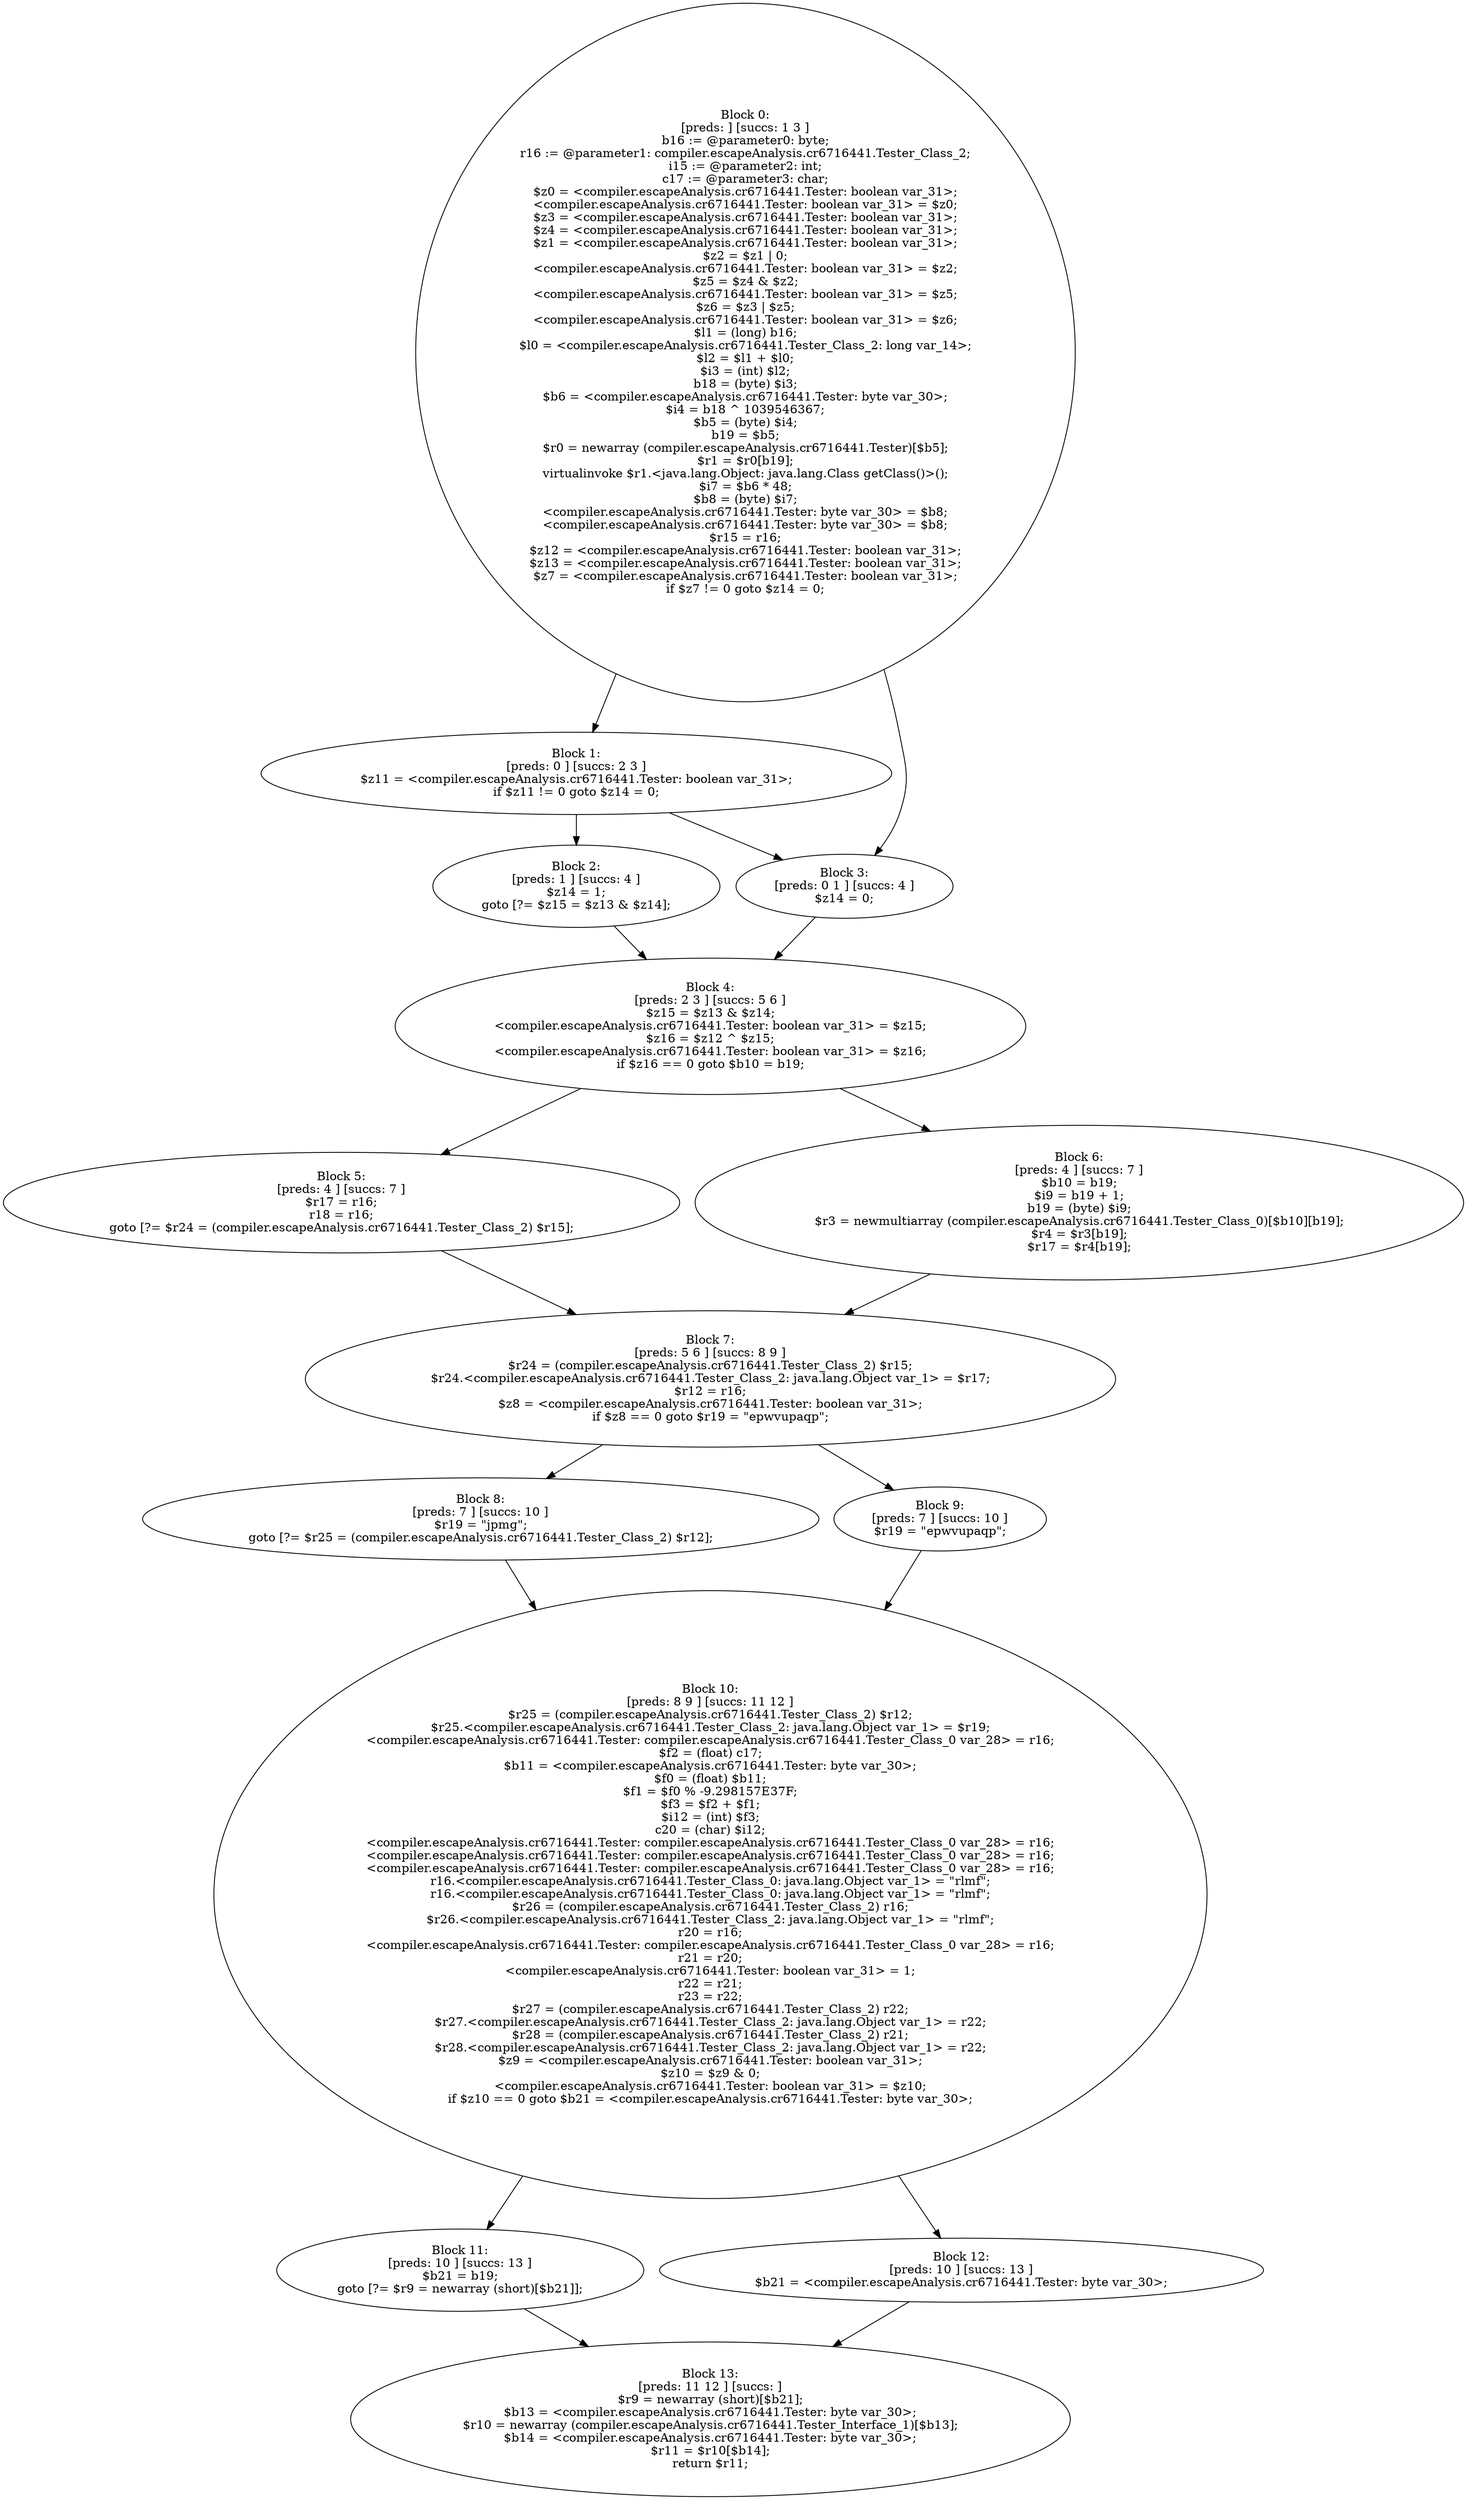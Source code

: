 digraph "unitGraph" {
    "Block 0:
[preds: ] [succs: 1 3 ]
b16 := @parameter0: byte;
r16 := @parameter1: compiler.escapeAnalysis.cr6716441.Tester_Class_2;
i15 := @parameter2: int;
c17 := @parameter3: char;
$z0 = <compiler.escapeAnalysis.cr6716441.Tester: boolean var_31>;
<compiler.escapeAnalysis.cr6716441.Tester: boolean var_31> = $z0;
$z3 = <compiler.escapeAnalysis.cr6716441.Tester: boolean var_31>;
$z4 = <compiler.escapeAnalysis.cr6716441.Tester: boolean var_31>;
$z1 = <compiler.escapeAnalysis.cr6716441.Tester: boolean var_31>;
$z2 = $z1 | 0;
<compiler.escapeAnalysis.cr6716441.Tester: boolean var_31> = $z2;
$z5 = $z4 & $z2;
<compiler.escapeAnalysis.cr6716441.Tester: boolean var_31> = $z5;
$z6 = $z3 | $z5;
<compiler.escapeAnalysis.cr6716441.Tester: boolean var_31> = $z6;
$l1 = (long) b16;
$l0 = <compiler.escapeAnalysis.cr6716441.Tester_Class_2: long var_14>;
$l2 = $l1 + $l0;
$i3 = (int) $l2;
b18 = (byte) $i3;
$b6 = <compiler.escapeAnalysis.cr6716441.Tester: byte var_30>;
$i4 = b18 ^ 1039546367;
$b5 = (byte) $i4;
b19 = $b5;
$r0 = newarray (compiler.escapeAnalysis.cr6716441.Tester)[$b5];
$r1 = $r0[b19];
virtualinvoke $r1.<java.lang.Object: java.lang.Class getClass()>();
$i7 = $b6 * 48;
$b8 = (byte) $i7;
<compiler.escapeAnalysis.cr6716441.Tester: byte var_30> = $b8;
<compiler.escapeAnalysis.cr6716441.Tester: byte var_30> = $b8;
$r15 = r16;
$z12 = <compiler.escapeAnalysis.cr6716441.Tester: boolean var_31>;
$z13 = <compiler.escapeAnalysis.cr6716441.Tester: boolean var_31>;
$z7 = <compiler.escapeAnalysis.cr6716441.Tester: boolean var_31>;
if $z7 != 0 goto $z14 = 0;
"
    "Block 1:
[preds: 0 ] [succs: 2 3 ]
$z11 = <compiler.escapeAnalysis.cr6716441.Tester: boolean var_31>;
if $z11 != 0 goto $z14 = 0;
"
    "Block 2:
[preds: 1 ] [succs: 4 ]
$z14 = 1;
goto [?= $z15 = $z13 & $z14];
"
    "Block 3:
[preds: 0 1 ] [succs: 4 ]
$z14 = 0;
"
    "Block 4:
[preds: 2 3 ] [succs: 5 6 ]
$z15 = $z13 & $z14;
<compiler.escapeAnalysis.cr6716441.Tester: boolean var_31> = $z15;
$z16 = $z12 ^ $z15;
<compiler.escapeAnalysis.cr6716441.Tester: boolean var_31> = $z16;
if $z16 == 0 goto $b10 = b19;
"
    "Block 5:
[preds: 4 ] [succs: 7 ]
$r17 = r16;
r18 = r16;
goto [?= $r24 = (compiler.escapeAnalysis.cr6716441.Tester_Class_2) $r15];
"
    "Block 6:
[preds: 4 ] [succs: 7 ]
$b10 = b19;
$i9 = b19 + 1;
b19 = (byte) $i9;
$r3 = newmultiarray (compiler.escapeAnalysis.cr6716441.Tester_Class_0)[$b10][b19];
$r4 = $r3[b19];
$r17 = $r4[b19];
"
    "Block 7:
[preds: 5 6 ] [succs: 8 9 ]
$r24 = (compiler.escapeAnalysis.cr6716441.Tester_Class_2) $r15;
$r24.<compiler.escapeAnalysis.cr6716441.Tester_Class_2: java.lang.Object var_1> = $r17;
$r12 = r16;
$z8 = <compiler.escapeAnalysis.cr6716441.Tester: boolean var_31>;
if $z8 == 0 goto $r19 = \"epwvupaqp\";
"
    "Block 8:
[preds: 7 ] [succs: 10 ]
$r19 = \"jpmg\";
goto [?= $r25 = (compiler.escapeAnalysis.cr6716441.Tester_Class_2) $r12];
"
    "Block 9:
[preds: 7 ] [succs: 10 ]
$r19 = \"epwvupaqp\";
"
    "Block 10:
[preds: 8 9 ] [succs: 11 12 ]
$r25 = (compiler.escapeAnalysis.cr6716441.Tester_Class_2) $r12;
$r25.<compiler.escapeAnalysis.cr6716441.Tester_Class_2: java.lang.Object var_1> = $r19;
<compiler.escapeAnalysis.cr6716441.Tester: compiler.escapeAnalysis.cr6716441.Tester_Class_0 var_28> = r16;
$f2 = (float) c17;
$b11 = <compiler.escapeAnalysis.cr6716441.Tester: byte var_30>;
$f0 = (float) $b11;
$f1 = $f0 % -9.298157E37F;
$f3 = $f2 + $f1;
$i12 = (int) $f3;
c20 = (char) $i12;
<compiler.escapeAnalysis.cr6716441.Tester: compiler.escapeAnalysis.cr6716441.Tester_Class_0 var_28> = r16;
<compiler.escapeAnalysis.cr6716441.Tester: compiler.escapeAnalysis.cr6716441.Tester_Class_0 var_28> = r16;
<compiler.escapeAnalysis.cr6716441.Tester: compiler.escapeAnalysis.cr6716441.Tester_Class_0 var_28> = r16;
r16.<compiler.escapeAnalysis.cr6716441.Tester_Class_0: java.lang.Object var_1> = \"rlmf\";
r16.<compiler.escapeAnalysis.cr6716441.Tester_Class_0: java.lang.Object var_1> = \"rlmf\";
$r26 = (compiler.escapeAnalysis.cr6716441.Tester_Class_2) r16;
$r26.<compiler.escapeAnalysis.cr6716441.Tester_Class_2: java.lang.Object var_1> = \"rlmf\";
r20 = r16;
<compiler.escapeAnalysis.cr6716441.Tester: compiler.escapeAnalysis.cr6716441.Tester_Class_0 var_28> = r16;
r21 = r20;
<compiler.escapeAnalysis.cr6716441.Tester: boolean var_31> = 1;
r22 = r21;
r23 = r22;
$r27 = (compiler.escapeAnalysis.cr6716441.Tester_Class_2) r22;
$r27.<compiler.escapeAnalysis.cr6716441.Tester_Class_2: java.lang.Object var_1> = r22;
$r28 = (compiler.escapeAnalysis.cr6716441.Tester_Class_2) r21;
$r28.<compiler.escapeAnalysis.cr6716441.Tester_Class_2: java.lang.Object var_1> = r22;
$z9 = <compiler.escapeAnalysis.cr6716441.Tester: boolean var_31>;
$z10 = $z9 & 0;
<compiler.escapeAnalysis.cr6716441.Tester: boolean var_31> = $z10;
if $z10 == 0 goto $b21 = <compiler.escapeAnalysis.cr6716441.Tester: byte var_30>;
"
    "Block 11:
[preds: 10 ] [succs: 13 ]
$b21 = b19;
goto [?= $r9 = newarray (short)[$b21]];
"
    "Block 12:
[preds: 10 ] [succs: 13 ]
$b21 = <compiler.escapeAnalysis.cr6716441.Tester: byte var_30>;
"
    "Block 13:
[preds: 11 12 ] [succs: ]
$r9 = newarray (short)[$b21];
$b13 = <compiler.escapeAnalysis.cr6716441.Tester: byte var_30>;
$r10 = newarray (compiler.escapeAnalysis.cr6716441.Tester_Interface_1)[$b13];
$b14 = <compiler.escapeAnalysis.cr6716441.Tester: byte var_30>;
$r11 = $r10[$b14];
return $r11;
"
    "Block 0:
[preds: ] [succs: 1 3 ]
b16 := @parameter0: byte;
r16 := @parameter1: compiler.escapeAnalysis.cr6716441.Tester_Class_2;
i15 := @parameter2: int;
c17 := @parameter3: char;
$z0 = <compiler.escapeAnalysis.cr6716441.Tester: boolean var_31>;
<compiler.escapeAnalysis.cr6716441.Tester: boolean var_31> = $z0;
$z3 = <compiler.escapeAnalysis.cr6716441.Tester: boolean var_31>;
$z4 = <compiler.escapeAnalysis.cr6716441.Tester: boolean var_31>;
$z1 = <compiler.escapeAnalysis.cr6716441.Tester: boolean var_31>;
$z2 = $z1 | 0;
<compiler.escapeAnalysis.cr6716441.Tester: boolean var_31> = $z2;
$z5 = $z4 & $z2;
<compiler.escapeAnalysis.cr6716441.Tester: boolean var_31> = $z5;
$z6 = $z3 | $z5;
<compiler.escapeAnalysis.cr6716441.Tester: boolean var_31> = $z6;
$l1 = (long) b16;
$l0 = <compiler.escapeAnalysis.cr6716441.Tester_Class_2: long var_14>;
$l2 = $l1 + $l0;
$i3 = (int) $l2;
b18 = (byte) $i3;
$b6 = <compiler.escapeAnalysis.cr6716441.Tester: byte var_30>;
$i4 = b18 ^ 1039546367;
$b5 = (byte) $i4;
b19 = $b5;
$r0 = newarray (compiler.escapeAnalysis.cr6716441.Tester)[$b5];
$r1 = $r0[b19];
virtualinvoke $r1.<java.lang.Object: java.lang.Class getClass()>();
$i7 = $b6 * 48;
$b8 = (byte) $i7;
<compiler.escapeAnalysis.cr6716441.Tester: byte var_30> = $b8;
<compiler.escapeAnalysis.cr6716441.Tester: byte var_30> = $b8;
$r15 = r16;
$z12 = <compiler.escapeAnalysis.cr6716441.Tester: boolean var_31>;
$z13 = <compiler.escapeAnalysis.cr6716441.Tester: boolean var_31>;
$z7 = <compiler.escapeAnalysis.cr6716441.Tester: boolean var_31>;
if $z7 != 0 goto $z14 = 0;
"->"Block 1:
[preds: 0 ] [succs: 2 3 ]
$z11 = <compiler.escapeAnalysis.cr6716441.Tester: boolean var_31>;
if $z11 != 0 goto $z14 = 0;
";
    "Block 0:
[preds: ] [succs: 1 3 ]
b16 := @parameter0: byte;
r16 := @parameter1: compiler.escapeAnalysis.cr6716441.Tester_Class_2;
i15 := @parameter2: int;
c17 := @parameter3: char;
$z0 = <compiler.escapeAnalysis.cr6716441.Tester: boolean var_31>;
<compiler.escapeAnalysis.cr6716441.Tester: boolean var_31> = $z0;
$z3 = <compiler.escapeAnalysis.cr6716441.Tester: boolean var_31>;
$z4 = <compiler.escapeAnalysis.cr6716441.Tester: boolean var_31>;
$z1 = <compiler.escapeAnalysis.cr6716441.Tester: boolean var_31>;
$z2 = $z1 | 0;
<compiler.escapeAnalysis.cr6716441.Tester: boolean var_31> = $z2;
$z5 = $z4 & $z2;
<compiler.escapeAnalysis.cr6716441.Tester: boolean var_31> = $z5;
$z6 = $z3 | $z5;
<compiler.escapeAnalysis.cr6716441.Tester: boolean var_31> = $z6;
$l1 = (long) b16;
$l0 = <compiler.escapeAnalysis.cr6716441.Tester_Class_2: long var_14>;
$l2 = $l1 + $l0;
$i3 = (int) $l2;
b18 = (byte) $i3;
$b6 = <compiler.escapeAnalysis.cr6716441.Tester: byte var_30>;
$i4 = b18 ^ 1039546367;
$b5 = (byte) $i4;
b19 = $b5;
$r0 = newarray (compiler.escapeAnalysis.cr6716441.Tester)[$b5];
$r1 = $r0[b19];
virtualinvoke $r1.<java.lang.Object: java.lang.Class getClass()>();
$i7 = $b6 * 48;
$b8 = (byte) $i7;
<compiler.escapeAnalysis.cr6716441.Tester: byte var_30> = $b8;
<compiler.escapeAnalysis.cr6716441.Tester: byte var_30> = $b8;
$r15 = r16;
$z12 = <compiler.escapeAnalysis.cr6716441.Tester: boolean var_31>;
$z13 = <compiler.escapeAnalysis.cr6716441.Tester: boolean var_31>;
$z7 = <compiler.escapeAnalysis.cr6716441.Tester: boolean var_31>;
if $z7 != 0 goto $z14 = 0;
"->"Block 3:
[preds: 0 1 ] [succs: 4 ]
$z14 = 0;
";
    "Block 1:
[preds: 0 ] [succs: 2 3 ]
$z11 = <compiler.escapeAnalysis.cr6716441.Tester: boolean var_31>;
if $z11 != 0 goto $z14 = 0;
"->"Block 2:
[preds: 1 ] [succs: 4 ]
$z14 = 1;
goto [?= $z15 = $z13 & $z14];
";
    "Block 1:
[preds: 0 ] [succs: 2 3 ]
$z11 = <compiler.escapeAnalysis.cr6716441.Tester: boolean var_31>;
if $z11 != 0 goto $z14 = 0;
"->"Block 3:
[preds: 0 1 ] [succs: 4 ]
$z14 = 0;
";
    "Block 2:
[preds: 1 ] [succs: 4 ]
$z14 = 1;
goto [?= $z15 = $z13 & $z14];
"->"Block 4:
[preds: 2 3 ] [succs: 5 6 ]
$z15 = $z13 & $z14;
<compiler.escapeAnalysis.cr6716441.Tester: boolean var_31> = $z15;
$z16 = $z12 ^ $z15;
<compiler.escapeAnalysis.cr6716441.Tester: boolean var_31> = $z16;
if $z16 == 0 goto $b10 = b19;
";
    "Block 3:
[preds: 0 1 ] [succs: 4 ]
$z14 = 0;
"->"Block 4:
[preds: 2 3 ] [succs: 5 6 ]
$z15 = $z13 & $z14;
<compiler.escapeAnalysis.cr6716441.Tester: boolean var_31> = $z15;
$z16 = $z12 ^ $z15;
<compiler.escapeAnalysis.cr6716441.Tester: boolean var_31> = $z16;
if $z16 == 0 goto $b10 = b19;
";
    "Block 4:
[preds: 2 3 ] [succs: 5 6 ]
$z15 = $z13 & $z14;
<compiler.escapeAnalysis.cr6716441.Tester: boolean var_31> = $z15;
$z16 = $z12 ^ $z15;
<compiler.escapeAnalysis.cr6716441.Tester: boolean var_31> = $z16;
if $z16 == 0 goto $b10 = b19;
"->"Block 5:
[preds: 4 ] [succs: 7 ]
$r17 = r16;
r18 = r16;
goto [?= $r24 = (compiler.escapeAnalysis.cr6716441.Tester_Class_2) $r15];
";
    "Block 4:
[preds: 2 3 ] [succs: 5 6 ]
$z15 = $z13 & $z14;
<compiler.escapeAnalysis.cr6716441.Tester: boolean var_31> = $z15;
$z16 = $z12 ^ $z15;
<compiler.escapeAnalysis.cr6716441.Tester: boolean var_31> = $z16;
if $z16 == 0 goto $b10 = b19;
"->"Block 6:
[preds: 4 ] [succs: 7 ]
$b10 = b19;
$i9 = b19 + 1;
b19 = (byte) $i9;
$r3 = newmultiarray (compiler.escapeAnalysis.cr6716441.Tester_Class_0)[$b10][b19];
$r4 = $r3[b19];
$r17 = $r4[b19];
";
    "Block 5:
[preds: 4 ] [succs: 7 ]
$r17 = r16;
r18 = r16;
goto [?= $r24 = (compiler.escapeAnalysis.cr6716441.Tester_Class_2) $r15];
"->"Block 7:
[preds: 5 6 ] [succs: 8 9 ]
$r24 = (compiler.escapeAnalysis.cr6716441.Tester_Class_2) $r15;
$r24.<compiler.escapeAnalysis.cr6716441.Tester_Class_2: java.lang.Object var_1> = $r17;
$r12 = r16;
$z8 = <compiler.escapeAnalysis.cr6716441.Tester: boolean var_31>;
if $z8 == 0 goto $r19 = \"epwvupaqp\";
";
    "Block 6:
[preds: 4 ] [succs: 7 ]
$b10 = b19;
$i9 = b19 + 1;
b19 = (byte) $i9;
$r3 = newmultiarray (compiler.escapeAnalysis.cr6716441.Tester_Class_0)[$b10][b19];
$r4 = $r3[b19];
$r17 = $r4[b19];
"->"Block 7:
[preds: 5 6 ] [succs: 8 9 ]
$r24 = (compiler.escapeAnalysis.cr6716441.Tester_Class_2) $r15;
$r24.<compiler.escapeAnalysis.cr6716441.Tester_Class_2: java.lang.Object var_1> = $r17;
$r12 = r16;
$z8 = <compiler.escapeAnalysis.cr6716441.Tester: boolean var_31>;
if $z8 == 0 goto $r19 = \"epwvupaqp\";
";
    "Block 7:
[preds: 5 6 ] [succs: 8 9 ]
$r24 = (compiler.escapeAnalysis.cr6716441.Tester_Class_2) $r15;
$r24.<compiler.escapeAnalysis.cr6716441.Tester_Class_2: java.lang.Object var_1> = $r17;
$r12 = r16;
$z8 = <compiler.escapeAnalysis.cr6716441.Tester: boolean var_31>;
if $z8 == 0 goto $r19 = \"epwvupaqp\";
"->"Block 8:
[preds: 7 ] [succs: 10 ]
$r19 = \"jpmg\";
goto [?= $r25 = (compiler.escapeAnalysis.cr6716441.Tester_Class_2) $r12];
";
    "Block 7:
[preds: 5 6 ] [succs: 8 9 ]
$r24 = (compiler.escapeAnalysis.cr6716441.Tester_Class_2) $r15;
$r24.<compiler.escapeAnalysis.cr6716441.Tester_Class_2: java.lang.Object var_1> = $r17;
$r12 = r16;
$z8 = <compiler.escapeAnalysis.cr6716441.Tester: boolean var_31>;
if $z8 == 0 goto $r19 = \"epwvupaqp\";
"->"Block 9:
[preds: 7 ] [succs: 10 ]
$r19 = \"epwvupaqp\";
";
    "Block 8:
[preds: 7 ] [succs: 10 ]
$r19 = \"jpmg\";
goto [?= $r25 = (compiler.escapeAnalysis.cr6716441.Tester_Class_2) $r12];
"->"Block 10:
[preds: 8 9 ] [succs: 11 12 ]
$r25 = (compiler.escapeAnalysis.cr6716441.Tester_Class_2) $r12;
$r25.<compiler.escapeAnalysis.cr6716441.Tester_Class_2: java.lang.Object var_1> = $r19;
<compiler.escapeAnalysis.cr6716441.Tester: compiler.escapeAnalysis.cr6716441.Tester_Class_0 var_28> = r16;
$f2 = (float) c17;
$b11 = <compiler.escapeAnalysis.cr6716441.Tester: byte var_30>;
$f0 = (float) $b11;
$f1 = $f0 % -9.298157E37F;
$f3 = $f2 + $f1;
$i12 = (int) $f3;
c20 = (char) $i12;
<compiler.escapeAnalysis.cr6716441.Tester: compiler.escapeAnalysis.cr6716441.Tester_Class_0 var_28> = r16;
<compiler.escapeAnalysis.cr6716441.Tester: compiler.escapeAnalysis.cr6716441.Tester_Class_0 var_28> = r16;
<compiler.escapeAnalysis.cr6716441.Tester: compiler.escapeAnalysis.cr6716441.Tester_Class_0 var_28> = r16;
r16.<compiler.escapeAnalysis.cr6716441.Tester_Class_0: java.lang.Object var_1> = \"rlmf\";
r16.<compiler.escapeAnalysis.cr6716441.Tester_Class_0: java.lang.Object var_1> = \"rlmf\";
$r26 = (compiler.escapeAnalysis.cr6716441.Tester_Class_2) r16;
$r26.<compiler.escapeAnalysis.cr6716441.Tester_Class_2: java.lang.Object var_1> = \"rlmf\";
r20 = r16;
<compiler.escapeAnalysis.cr6716441.Tester: compiler.escapeAnalysis.cr6716441.Tester_Class_0 var_28> = r16;
r21 = r20;
<compiler.escapeAnalysis.cr6716441.Tester: boolean var_31> = 1;
r22 = r21;
r23 = r22;
$r27 = (compiler.escapeAnalysis.cr6716441.Tester_Class_2) r22;
$r27.<compiler.escapeAnalysis.cr6716441.Tester_Class_2: java.lang.Object var_1> = r22;
$r28 = (compiler.escapeAnalysis.cr6716441.Tester_Class_2) r21;
$r28.<compiler.escapeAnalysis.cr6716441.Tester_Class_2: java.lang.Object var_1> = r22;
$z9 = <compiler.escapeAnalysis.cr6716441.Tester: boolean var_31>;
$z10 = $z9 & 0;
<compiler.escapeAnalysis.cr6716441.Tester: boolean var_31> = $z10;
if $z10 == 0 goto $b21 = <compiler.escapeAnalysis.cr6716441.Tester: byte var_30>;
";
    "Block 9:
[preds: 7 ] [succs: 10 ]
$r19 = \"epwvupaqp\";
"->"Block 10:
[preds: 8 9 ] [succs: 11 12 ]
$r25 = (compiler.escapeAnalysis.cr6716441.Tester_Class_2) $r12;
$r25.<compiler.escapeAnalysis.cr6716441.Tester_Class_2: java.lang.Object var_1> = $r19;
<compiler.escapeAnalysis.cr6716441.Tester: compiler.escapeAnalysis.cr6716441.Tester_Class_0 var_28> = r16;
$f2 = (float) c17;
$b11 = <compiler.escapeAnalysis.cr6716441.Tester: byte var_30>;
$f0 = (float) $b11;
$f1 = $f0 % -9.298157E37F;
$f3 = $f2 + $f1;
$i12 = (int) $f3;
c20 = (char) $i12;
<compiler.escapeAnalysis.cr6716441.Tester: compiler.escapeAnalysis.cr6716441.Tester_Class_0 var_28> = r16;
<compiler.escapeAnalysis.cr6716441.Tester: compiler.escapeAnalysis.cr6716441.Tester_Class_0 var_28> = r16;
<compiler.escapeAnalysis.cr6716441.Tester: compiler.escapeAnalysis.cr6716441.Tester_Class_0 var_28> = r16;
r16.<compiler.escapeAnalysis.cr6716441.Tester_Class_0: java.lang.Object var_1> = \"rlmf\";
r16.<compiler.escapeAnalysis.cr6716441.Tester_Class_0: java.lang.Object var_1> = \"rlmf\";
$r26 = (compiler.escapeAnalysis.cr6716441.Tester_Class_2) r16;
$r26.<compiler.escapeAnalysis.cr6716441.Tester_Class_2: java.lang.Object var_1> = \"rlmf\";
r20 = r16;
<compiler.escapeAnalysis.cr6716441.Tester: compiler.escapeAnalysis.cr6716441.Tester_Class_0 var_28> = r16;
r21 = r20;
<compiler.escapeAnalysis.cr6716441.Tester: boolean var_31> = 1;
r22 = r21;
r23 = r22;
$r27 = (compiler.escapeAnalysis.cr6716441.Tester_Class_2) r22;
$r27.<compiler.escapeAnalysis.cr6716441.Tester_Class_2: java.lang.Object var_1> = r22;
$r28 = (compiler.escapeAnalysis.cr6716441.Tester_Class_2) r21;
$r28.<compiler.escapeAnalysis.cr6716441.Tester_Class_2: java.lang.Object var_1> = r22;
$z9 = <compiler.escapeAnalysis.cr6716441.Tester: boolean var_31>;
$z10 = $z9 & 0;
<compiler.escapeAnalysis.cr6716441.Tester: boolean var_31> = $z10;
if $z10 == 0 goto $b21 = <compiler.escapeAnalysis.cr6716441.Tester: byte var_30>;
";
    "Block 10:
[preds: 8 9 ] [succs: 11 12 ]
$r25 = (compiler.escapeAnalysis.cr6716441.Tester_Class_2) $r12;
$r25.<compiler.escapeAnalysis.cr6716441.Tester_Class_2: java.lang.Object var_1> = $r19;
<compiler.escapeAnalysis.cr6716441.Tester: compiler.escapeAnalysis.cr6716441.Tester_Class_0 var_28> = r16;
$f2 = (float) c17;
$b11 = <compiler.escapeAnalysis.cr6716441.Tester: byte var_30>;
$f0 = (float) $b11;
$f1 = $f0 % -9.298157E37F;
$f3 = $f2 + $f1;
$i12 = (int) $f3;
c20 = (char) $i12;
<compiler.escapeAnalysis.cr6716441.Tester: compiler.escapeAnalysis.cr6716441.Tester_Class_0 var_28> = r16;
<compiler.escapeAnalysis.cr6716441.Tester: compiler.escapeAnalysis.cr6716441.Tester_Class_0 var_28> = r16;
<compiler.escapeAnalysis.cr6716441.Tester: compiler.escapeAnalysis.cr6716441.Tester_Class_0 var_28> = r16;
r16.<compiler.escapeAnalysis.cr6716441.Tester_Class_0: java.lang.Object var_1> = \"rlmf\";
r16.<compiler.escapeAnalysis.cr6716441.Tester_Class_0: java.lang.Object var_1> = \"rlmf\";
$r26 = (compiler.escapeAnalysis.cr6716441.Tester_Class_2) r16;
$r26.<compiler.escapeAnalysis.cr6716441.Tester_Class_2: java.lang.Object var_1> = \"rlmf\";
r20 = r16;
<compiler.escapeAnalysis.cr6716441.Tester: compiler.escapeAnalysis.cr6716441.Tester_Class_0 var_28> = r16;
r21 = r20;
<compiler.escapeAnalysis.cr6716441.Tester: boolean var_31> = 1;
r22 = r21;
r23 = r22;
$r27 = (compiler.escapeAnalysis.cr6716441.Tester_Class_2) r22;
$r27.<compiler.escapeAnalysis.cr6716441.Tester_Class_2: java.lang.Object var_1> = r22;
$r28 = (compiler.escapeAnalysis.cr6716441.Tester_Class_2) r21;
$r28.<compiler.escapeAnalysis.cr6716441.Tester_Class_2: java.lang.Object var_1> = r22;
$z9 = <compiler.escapeAnalysis.cr6716441.Tester: boolean var_31>;
$z10 = $z9 & 0;
<compiler.escapeAnalysis.cr6716441.Tester: boolean var_31> = $z10;
if $z10 == 0 goto $b21 = <compiler.escapeAnalysis.cr6716441.Tester: byte var_30>;
"->"Block 11:
[preds: 10 ] [succs: 13 ]
$b21 = b19;
goto [?= $r9 = newarray (short)[$b21]];
";
    "Block 10:
[preds: 8 9 ] [succs: 11 12 ]
$r25 = (compiler.escapeAnalysis.cr6716441.Tester_Class_2) $r12;
$r25.<compiler.escapeAnalysis.cr6716441.Tester_Class_2: java.lang.Object var_1> = $r19;
<compiler.escapeAnalysis.cr6716441.Tester: compiler.escapeAnalysis.cr6716441.Tester_Class_0 var_28> = r16;
$f2 = (float) c17;
$b11 = <compiler.escapeAnalysis.cr6716441.Tester: byte var_30>;
$f0 = (float) $b11;
$f1 = $f0 % -9.298157E37F;
$f3 = $f2 + $f1;
$i12 = (int) $f3;
c20 = (char) $i12;
<compiler.escapeAnalysis.cr6716441.Tester: compiler.escapeAnalysis.cr6716441.Tester_Class_0 var_28> = r16;
<compiler.escapeAnalysis.cr6716441.Tester: compiler.escapeAnalysis.cr6716441.Tester_Class_0 var_28> = r16;
<compiler.escapeAnalysis.cr6716441.Tester: compiler.escapeAnalysis.cr6716441.Tester_Class_0 var_28> = r16;
r16.<compiler.escapeAnalysis.cr6716441.Tester_Class_0: java.lang.Object var_1> = \"rlmf\";
r16.<compiler.escapeAnalysis.cr6716441.Tester_Class_0: java.lang.Object var_1> = \"rlmf\";
$r26 = (compiler.escapeAnalysis.cr6716441.Tester_Class_2) r16;
$r26.<compiler.escapeAnalysis.cr6716441.Tester_Class_2: java.lang.Object var_1> = \"rlmf\";
r20 = r16;
<compiler.escapeAnalysis.cr6716441.Tester: compiler.escapeAnalysis.cr6716441.Tester_Class_0 var_28> = r16;
r21 = r20;
<compiler.escapeAnalysis.cr6716441.Tester: boolean var_31> = 1;
r22 = r21;
r23 = r22;
$r27 = (compiler.escapeAnalysis.cr6716441.Tester_Class_2) r22;
$r27.<compiler.escapeAnalysis.cr6716441.Tester_Class_2: java.lang.Object var_1> = r22;
$r28 = (compiler.escapeAnalysis.cr6716441.Tester_Class_2) r21;
$r28.<compiler.escapeAnalysis.cr6716441.Tester_Class_2: java.lang.Object var_1> = r22;
$z9 = <compiler.escapeAnalysis.cr6716441.Tester: boolean var_31>;
$z10 = $z9 & 0;
<compiler.escapeAnalysis.cr6716441.Tester: boolean var_31> = $z10;
if $z10 == 0 goto $b21 = <compiler.escapeAnalysis.cr6716441.Tester: byte var_30>;
"->"Block 12:
[preds: 10 ] [succs: 13 ]
$b21 = <compiler.escapeAnalysis.cr6716441.Tester: byte var_30>;
";
    "Block 11:
[preds: 10 ] [succs: 13 ]
$b21 = b19;
goto [?= $r9 = newarray (short)[$b21]];
"->"Block 13:
[preds: 11 12 ] [succs: ]
$r9 = newarray (short)[$b21];
$b13 = <compiler.escapeAnalysis.cr6716441.Tester: byte var_30>;
$r10 = newarray (compiler.escapeAnalysis.cr6716441.Tester_Interface_1)[$b13];
$b14 = <compiler.escapeAnalysis.cr6716441.Tester: byte var_30>;
$r11 = $r10[$b14];
return $r11;
";
    "Block 12:
[preds: 10 ] [succs: 13 ]
$b21 = <compiler.escapeAnalysis.cr6716441.Tester: byte var_30>;
"->"Block 13:
[preds: 11 12 ] [succs: ]
$r9 = newarray (short)[$b21];
$b13 = <compiler.escapeAnalysis.cr6716441.Tester: byte var_30>;
$r10 = newarray (compiler.escapeAnalysis.cr6716441.Tester_Interface_1)[$b13];
$b14 = <compiler.escapeAnalysis.cr6716441.Tester: byte var_30>;
$r11 = $r10[$b14];
return $r11;
";
}
